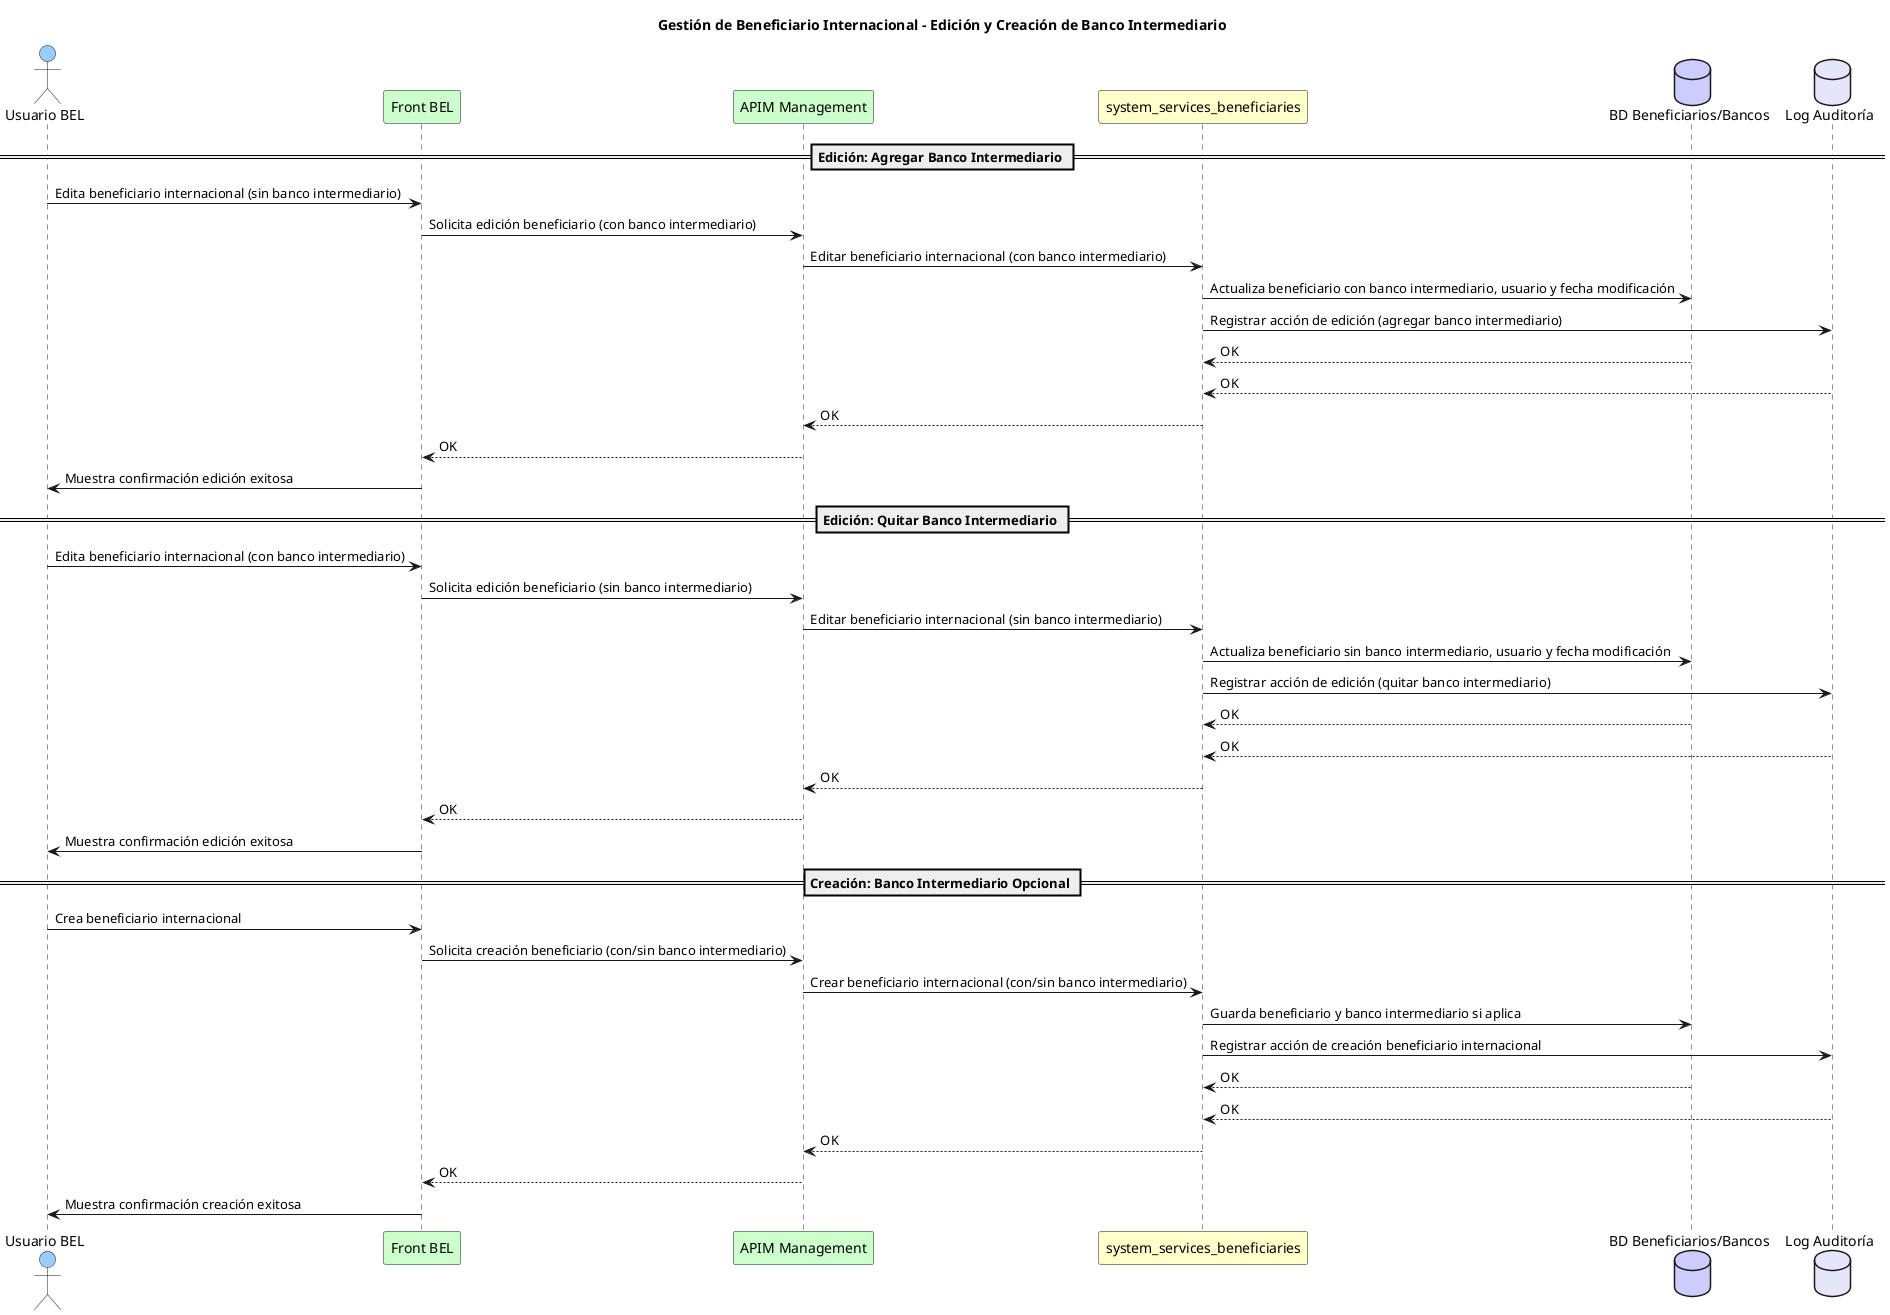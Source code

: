 @startuml
title Gestión de Beneficiario Internacional - Edición y Creación de Banco Intermediario

actor "Usuario BEL" as Usuario #99ccff
participant "Front BEL" as Front #ccffcc
participant "APIM Management" as APIM #ccffcc
participant "system_services_beneficiaries" as Beneficiaries #ffffcc
database "BD Beneficiarios/Bancos" as DB #ccccff
database "Log Auditoría" as AuditLog #e6e6fa

== Edición: Agregar Banco Intermediario ==

Usuario -> Front : Edita beneficiario internacional (sin banco intermediario)
Front -> APIM : Solicita edición beneficiario (con banco intermediario)
APIM -> Beneficiaries : Editar beneficiario internacional (con banco intermediario)
Beneficiaries -> DB : Actualiza beneficiario con banco intermediario, usuario y fecha modificación
Beneficiaries -> AuditLog : Registrar acción de edición (agregar banco intermediario)
DB --> Beneficiaries : OK
AuditLog --> Beneficiaries : OK
Beneficiaries --> APIM : OK
APIM --> Front : OK
Front -> Usuario : Muestra confirmación edición exitosa

== Edición: Quitar Banco Intermediario ==

Usuario -> Front : Edita beneficiario internacional (con banco intermediario)
Front -> APIM : Solicita edición beneficiario (sin banco intermediario)
APIM -> Beneficiaries : Editar beneficiario internacional (sin banco intermediario)
Beneficiaries -> DB : Actualiza beneficiario sin banco intermediario, usuario y fecha modificación
Beneficiaries -> AuditLog : Registrar acción de edición (quitar banco intermediario)
DB --> Beneficiaries : OK
AuditLog --> Beneficiaries : OK
Beneficiaries --> APIM : OK
APIM --> Front : OK
Front -> Usuario : Muestra confirmación edición exitosa

== Creación: Banco Intermediario Opcional ==

Usuario -> Front : Crea beneficiario internacional
Front -> APIM : Solicita creación beneficiario (con/sin banco intermediario)
APIM -> Beneficiaries : Crear beneficiario internacional (con/sin banco intermediario)
Beneficiaries -> DB : Guarda beneficiario y banco intermediario si aplica
Beneficiaries -> AuditLog : Registrar acción de creación beneficiario internacional
DB --> Beneficiaries : OK
AuditLog --> Beneficiaries : OK
Beneficiaries --> APIM : OK
APIM --> Front : OK
Front -> Usuario : Muestra confirmación creación exitosa

@enduml